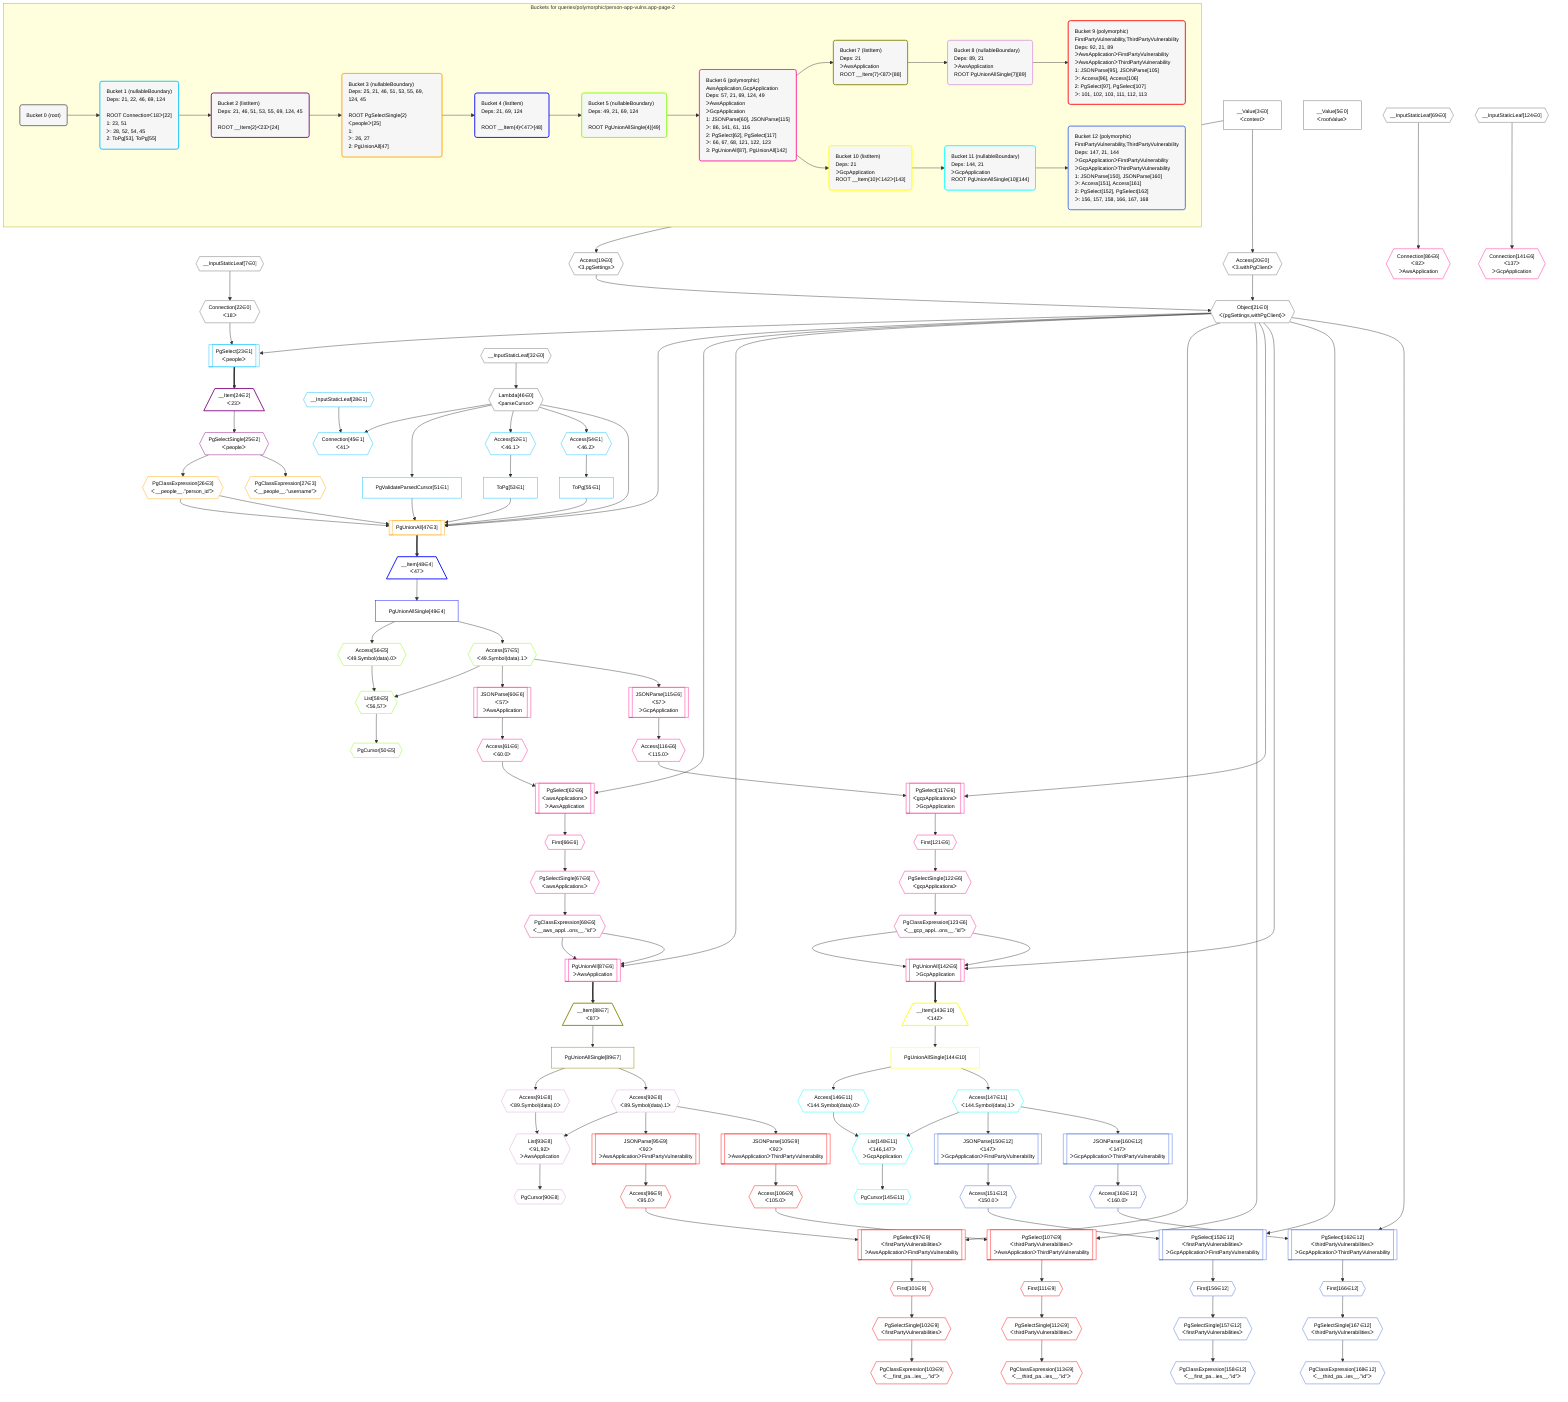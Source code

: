 %%{init: {'themeVariables': { 'fontSize': '12px'}}}%%
graph TD
    classDef path fill:#eee,stroke:#000,color:#000
    classDef plan fill:#fff,stroke-width:1px,color:#000
    classDef itemplan fill:#fff,stroke-width:2px,color:#000
    classDef unbatchedplan fill:#dff,stroke-width:1px,color:#000
    classDef sideeffectplan fill:#fcc,stroke-width:2px,color:#000
    classDef bucket fill:#f6f6f6,color:#000,stroke-width:2px,text-align:left


    %% define steps
    __Value3["__Value[3∈0]<br />ᐸcontextᐳ"]:::plan
    __Value5["__Value[5∈0]<br />ᐸrootValueᐳ"]:::plan
    __InputStaticLeaf7{{"__InputStaticLeaf[7∈0]"}}:::plan
    Access19{{"Access[19∈0]<br />ᐸ3.pgSettingsᐳ"}}:::plan
    Access20{{"Access[20∈0]<br />ᐸ3.withPgClientᐳ"}}:::plan
    Object21{{"Object[21∈0]<br />ᐸ{pgSettings,withPgClient}ᐳ"}}:::plan
    Connection22{{"Connection[22∈0]<br />ᐸ18ᐳ"}}:::plan
    PgSelect23[["PgSelect[23∈1]<br />ᐸpeopleᐳ"]]:::plan
    __Item24[/"__Item[24∈2]<br />ᐸ23ᐳ"\]:::itemplan
    PgSelectSingle25{{"PgSelectSingle[25∈2]<br />ᐸpeopleᐳ"}}:::plan
    PgClassExpression26{{"PgClassExpression[26∈3]<br />ᐸ__people__.”person_id”ᐳ"}}:::plan
    PgClassExpression27{{"PgClassExpression[27∈3]<br />ᐸ__people__.”username”ᐳ"}}:::plan
    __InputStaticLeaf28{{"__InputStaticLeaf[28∈1]"}}:::plan
    __InputStaticLeaf32{{"__InputStaticLeaf[32∈0]"}}:::plan
    Lambda46{{"Lambda[46∈0]<br />ᐸparseCursorᐳ"}}:::plan
    Connection45{{"Connection[45∈1]<br />ᐸ41ᐳ"}}:::plan
    PgValidateParsedCursor51["PgValidateParsedCursor[51∈1]"]:::plan
    Access52{{"Access[52∈1]<br />ᐸ46.1ᐳ"}}:::plan
    ToPg53["ToPg[53∈1]"]:::plan
    Access54{{"Access[54∈1]<br />ᐸ46.2ᐳ"}}:::plan
    ToPg55["ToPg[55∈1]"]:::plan
    PgUnionAll47[["PgUnionAll[47∈3]"]]:::plan
    __Item48[/"__Item[48∈4]<br />ᐸ47ᐳ"\]:::itemplan
    PgUnionAllSingle49["PgUnionAllSingle[49∈4]"]:::plan
    Access56{{"Access[56∈5]<br />ᐸ49.Symbol(data).0ᐳ"}}:::plan
    Access57{{"Access[57∈5]<br />ᐸ49.Symbol(data).1ᐳ"}}:::plan
    List58{{"List[58∈5]<br />ᐸ56,57ᐳ"}}:::plan
    PgCursor50{{"PgCursor[50∈5]"}}:::plan
    JSONParse60[["JSONParse[60∈6]<br />ᐸ57ᐳ<br />ᐳAwsApplication"]]:::plan
    Access61{{"Access[61∈6]<br />ᐸ60.0ᐳ"}}:::plan
    PgSelect62[["PgSelect[62∈6]<br />ᐸawsApplicationsᐳ<br />ᐳAwsApplication"]]:::plan
    First66{{"First[66∈6]"}}:::plan
    PgSelectSingle67{{"PgSelectSingle[67∈6]<br />ᐸawsApplicationsᐳ"}}:::plan
    PgClassExpression68{{"PgClassExpression[68∈6]<br />ᐸ__aws_appl...ons__.”id”ᐳ"}}:::plan
    __InputStaticLeaf69{{"__InputStaticLeaf[69∈0]"}}:::plan
    Connection86{{"Connection[86∈6]<br />ᐸ82ᐳ<br />ᐳAwsApplication"}}:::plan
    PgUnionAll87[["PgUnionAll[87∈6]<br />ᐳAwsApplication"]]:::plan
    __Item88[/"__Item[88∈7]<br />ᐸ87ᐳ"\]:::itemplan
    PgUnionAllSingle89["PgUnionAllSingle[89∈7]"]:::plan
    Access91{{"Access[91∈8]<br />ᐸ89.Symbol(data).0ᐳ"}}:::plan
    Access92{{"Access[92∈8]<br />ᐸ89.Symbol(data).1ᐳ"}}:::plan
    List93{{"List[93∈8]<br />ᐸ91,92ᐳ<br />ᐳAwsApplication"}}:::plan
    PgCursor90{{"PgCursor[90∈8]"}}:::plan
    JSONParse95[["JSONParse[95∈9]<br />ᐸ92ᐳ<br />ᐳAwsApplicationᐳFirstPartyVulnerability"]]:::plan
    Access96{{"Access[96∈9]<br />ᐸ95.0ᐳ"}}:::plan
    PgSelect97[["PgSelect[97∈9]<br />ᐸfirstPartyVulnerabilitiesᐳ<br />ᐳAwsApplicationᐳFirstPartyVulnerability"]]:::plan
    First101{{"First[101∈9]"}}:::plan
    PgSelectSingle102{{"PgSelectSingle[102∈9]<br />ᐸfirstPartyVulnerabilitiesᐳ"}}:::plan
    PgClassExpression103{{"PgClassExpression[103∈9]<br />ᐸ__first_pa...ies__.”id”ᐳ"}}:::plan
    JSONParse105[["JSONParse[105∈9]<br />ᐸ92ᐳ<br />ᐳAwsApplicationᐳThirdPartyVulnerability"]]:::plan
    Access106{{"Access[106∈9]<br />ᐸ105.0ᐳ"}}:::plan
    PgSelect107[["PgSelect[107∈9]<br />ᐸthirdPartyVulnerabilitiesᐳ<br />ᐳAwsApplicationᐳThirdPartyVulnerability"]]:::plan
    First111{{"First[111∈9]"}}:::plan
    PgSelectSingle112{{"PgSelectSingle[112∈9]<br />ᐸthirdPartyVulnerabilitiesᐳ"}}:::plan
    PgClassExpression113{{"PgClassExpression[113∈9]<br />ᐸ__third_pa...ies__.”id”ᐳ"}}:::plan
    JSONParse115[["JSONParse[115∈6]<br />ᐸ57ᐳ<br />ᐳGcpApplication"]]:::plan
    Access116{{"Access[116∈6]<br />ᐸ115.0ᐳ"}}:::plan
    PgSelect117[["PgSelect[117∈6]<br />ᐸgcpApplicationsᐳ<br />ᐳGcpApplication"]]:::plan
    First121{{"First[121∈6]"}}:::plan
    PgSelectSingle122{{"PgSelectSingle[122∈6]<br />ᐸgcpApplicationsᐳ"}}:::plan
    PgClassExpression123{{"PgClassExpression[123∈6]<br />ᐸ__gcp_appl...ons__.”id”ᐳ"}}:::plan
    __InputStaticLeaf124{{"__InputStaticLeaf[124∈0]"}}:::plan
    Connection141{{"Connection[141∈6]<br />ᐸ137ᐳ<br />ᐳGcpApplication"}}:::plan
    PgUnionAll142[["PgUnionAll[142∈6]<br />ᐳGcpApplication"]]:::plan
    __Item143[/"__Item[143∈10]<br />ᐸ142ᐳ"\]:::itemplan
    PgUnionAllSingle144["PgUnionAllSingle[144∈10]"]:::plan
    Access146{{"Access[146∈11]<br />ᐸ144.Symbol(data).0ᐳ"}}:::plan
    Access147{{"Access[147∈11]<br />ᐸ144.Symbol(data).1ᐳ"}}:::plan
    List148{{"List[148∈11]<br />ᐸ146,147ᐳ<br />ᐳGcpApplication"}}:::plan
    PgCursor145{{"PgCursor[145∈11]"}}:::plan
    JSONParse150[["JSONParse[150∈12]<br />ᐸ147ᐳ<br />ᐳGcpApplicationᐳFirstPartyVulnerability"]]:::plan
    Access151{{"Access[151∈12]<br />ᐸ150.0ᐳ"}}:::plan
    PgSelect152[["PgSelect[152∈12]<br />ᐸfirstPartyVulnerabilitiesᐳ<br />ᐳGcpApplicationᐳFirstPartyVulnerability"]]:::plan
    First156{{"First[156∈12]"}}:::plan
    PgSelectSingle157{{"PgSelectSingle[157∈12]<br />ᐸfirstPartyVulnerabilitiesᐳ"}}:::plan
    PgClassExpression158{{"PgClassExpression[158∈12]<br />ᐸ__first_pa...ies__.”id”ᐳ"}}:::plan
    JSONParse160[["JSONParse[160∈12]<br />ᐸ147ᐳ<br />ᐳGcpApplicationᐳThirdPartyVulnerability"]]:::plan
    Access161{{"Access[161∈12]<br />ᐸ160.0ᐳ"}}:::plan
    PgSelect162[["PgSelect[162∈12]<br />ᐸthirdPartyVulnerabilitiesᐳ<br />ᐳGcpApplicationᐳThirdPartyVulnerability"]]:::plan
    First166{{"First[166∈12]"}}:::plan
    PgSelectSingle167{{"PgSelectSingle[167∈12]<br />ᐸthirdPartyVulnerabilitiesᐳ"}}:::plan
    PgClassExpression168{{"PgClassExpression[168∈12]<br />ᐸ__third_pa...ies__.”id”ᐳ"}}:::plan

    %% plan dependencies
    __Value3 --> Access19
    __Value3 --> Access20
    Access19 & Access20 --> Object21
    __InputStaticLeaf7 --> Connection22
    Object21 & Connection22 --> PgSelect23
    PgSelect23 ==> __Item24
    __Item24 --> PgSelectSingle25
    PgSelectSingle25 --> PgClassExpression26
    PgSelectSingle25 --> PgClassExpression27
    __InputStaticLeaf32 --> Lambda46
    __InputStaticLeaf28 & Lambda46 --> Connection45
    Lambda46 --> PgValidateParsedCursor51
    Lambda46 --> Access52
    Access52 --> ToPg53
    Lambda46 --> Access54
    Access54 --> ToPg55
    Object21 & PgClassExpression26 & PgClassExpression26 & Lambda46 & PgValidateParsedCursor51 & ToPg53 & ToPg55 --> PgUnionAll47
    PgUnionAll47 ==> __Item48
    __Item48 --> PgUnionAllSingle49
    PgUnionAllSingle49 --> Access56
    PgUnionAllSingle49 --> Access57
    Access56 & Access57 --> List58
    List58 --> PgCursor50
    Access57 --> JSONParse60
    JSONParse60 --> Access61
    Object21 & Access61 --> PgSelect62
    PgSelect62 --> First66
    First66 --> PgSelectSingle67
    PgSelectSingle67 --> PgClassExpression68
    __InputStaticLeaf69 --> Connection86
    Object21 & PgClassExpression68 & PgClassExpression68 --> PgUnionAll87
    PgUnionAll87 ==> __Item88
    __Item88 --> PgUnionAllSingle89
    PgUnionAllSingle89 --> Access91
    PgUnionAllSingle89 --> Access92
    Access91 & Access92 --> List93
    List93 --> PgCursor90
    Access92 --> JSONParse95
    JSONParse95 --> Access96
    Object21 & Access96 --> PgSelect97
    PgSelect97 --> First101
    First101 --> PgSelectSingle102
    PgSelectSingle102 --> PgClassExpression103
    Access92 --> JSONParse105
    JSONParse105 --> Access106
    Object21 & Access106 --> PgSelect107
    PgSelect107 --> First111
    First111 --> PgSelectSingle112
    PgSelectSingle112 --> PgClassExpression113
    Access57 --> JSONParse115
    JSONParse115 --> Access116
    Object21 & Access116 --> PgSelect117
    PgSelect117 --> First121
    First121 --> PgSelectSingle122
    PgSelectSingle122 --> PgClassExpression123
    __InputStaticLeaf124 --> Connection141
    Object21 & PgClassExpression123 & PgClassExpression123 --> PgUnionAll142
    PgUnionAll142 ==> __Item143
    __Item143 --> PgUnionAllSingle144
    PgUnionAllSingle144 --> Access146
    PgUnionAllSingle144 --> Access147
    Access146 & Access147 --> List148
    List148 --> PgCursor145
    Access147 --> JSONParse150
    JSONParse150 --> Access151
    Object21 & Access151 --> PgSelect152
    PgSelect152 --> First156
    First156 --> PgSelectSingle157
    PgSelectSingle157 --> PgClassExpression158
    Access147 --> JSONParse160
    JSONParse160 --> Access161
    Object21 & Access161 --> PgSelect162
    PgSelect162 --> First166
    First166 --> PgSelectSingle167
    PgSelectSingle167 --> PgClassExpression168

    subgraph "Buckets for queries/polymorphic/person-app-vulns.app-page-2"
    Bucket0("Bucket 0 (root)"):::bucket
    classDef bucket0 stroke:#696969
    class Bucket0,__Value3,__Value5,__InputStaticLeaf7,Access19,Access20,Object21,Connection22,__InputStaticLeaf32,Lambda46,__InputStaticLeaf69,__InputStaticLeaf124 bucket0
    Bucket1("Bucket 1 (nullableBoundary)<br />Deps: 21, 22, 46, 69, 124<br /><br />ROOT Connectionᐸ18ᐳ[22]<br />1: 23, 51<br />ᐳ: 28, 52, 54, 45<br />2: ToPg[53], ToPg[55]"):::bucket
    classDef bucket1 stroke:#00bfff
    class Bucket1,PgSelect23,__InputStaticLeaf28,Connection45,PgValidateParsedCursor51,Access52,ToPg53,Access54,ToPg55 bucket1
    Bucket2("Bucket 2 (listItem)<br />Deps: 21, 46, 51, 53, 55, 69, 124, 45<br /><br />ROOT __Item{2}ᐸ23ᐳ[24]"):::bucket
    classDef bucket2 stroke:#7f007f
    class Bucket2,__Item24,PgSelectSingle25 bucket2
    Bucket3("Bucket 3 (nullableBoundary)<br />Deps: 25, 21, 46, 51, 53, 55, 69, 124, 45<br /><br />ROOT PgSelectSingle{2}ᐸpeopleᐳ[25]<br />1: <br />ᐳ: 26, 27<br />2: PgUnionAll[47]"):::bucket
    classDef bucket3 stroke:#ffa500
    class Bucket3,PgClassExpression26,PgClassExpression27,PgUnionAll47 bucket3
    Bucket4("Bucket 4 (listItem)<br />Deps: 21, 69, 124<br /><br />ROOT __Item{4}ᐸ47ᐳ[48]"):::bucket
    classDef bucket4 stroke:#0000ff
    class Bucket4,__Item48,PgUnionAllSingle49 bucket4
    Bucket5("Bucket 5 (nullableBoundary)<br />Deps: 49, 21, 69, 124<br /><br />ROOT PgUnionAllSingle{4}[49]"):::bucket
    classDef bucket5 stroke:#7fff00
    class Bucket5,PgCursor50,Access56,Access57,List58 bucket5
    Bucket6("Bucket 6 (polymorphic)<br />AwsApplication,GcpApplication<br />Deps: 57, 21, 69, 124, 49<br />ᐳAwsApplication<br />ᐳGcpApplication<br />1: JSONParse[60], JSONParse[115]<br />ᐳ: 86, 141, 61, 116<br />2: PgSelect[62], PgSelect[117]<br />ᐳ: 66, 67, 68, 121, 122, 123<br />3: PgUnionAll[87], PgUnionAll[142]"):::bucket
    classDef bucket6 stroke:#ff1493
    class Bucket6,JSONParse60,Access61,PgSelect62,First66,PgSelectSingle67,PgClassExpression68,Connection86,PgUnionAll87,JSONParse115,Access116,PgSelect117,First121,PgSelectSingle122,PgClassExpression123,Connection141,PgUnionAll142 bucket6
    Bucket7("Bucket 7 (listItem)<br />Deps: 21<br />ᐳAwsApplication<br />ROOT __Item{7}ᐸ87ᐳ[88]"):::bucket
    classDef bucket7 stroke:#808000
    class Bucket7,__Item88,PgUnionAllSingle89 bucket7
    Bucket8("Bucket 8 (nullableBoundary)<br />Deps: 89, 21<br />ᐳAwsApplication<br />ROOT PgUnionAllSingle{7}[89]"):::bucket
    classDef bucket8 stroke:#dda0dd
    class Bucket8,PgCursor90,Access91,Access92,List93 bucket8
    Bucket9("Bucket 9 (polymorphic)<br />FirstPartyVulnerability,ThirdPartyVulnerability<br />Deps: 92, 21, 89<br />ᐳAwsApplicationᐳFirstPartyVulnerability<br />ᐳAwsApplicationᐳThirdPartyVulnerability<br />1: JSONParse[95], JSONParse[105]<br />ᐳ: Access[96], Access[106]<br />2: PgSelect[97], PgSelect[107]<br />ᐳ: 101, 102, 103, 111, 112, 113"):::bucket
    classDef bucket9 stroke:#ff0000
    class Bucket9,JSONParse95,Access96,PgSelect97,First101,PgSelectSingle102,PgClassExpression103,JSONParse105,Access106,PgSelect107,First111,PgSelectSingle112,PgClassExpression113 bucket9
    Bucket10("Bucket 10 (listItem)<br />Deps: 21<br />ᐳGcpApplication<br />ROOT __Item{10}ᐸ142ᐳ[143]"):::bucket
    classDef bucket10 stroke:#ffff00
    class Bucket10,__Item143,PgUnionAllSingle144 bucket10
    Bucket11("Bucket 11 (nullableBoundary)<br />Deps: 144, 21<br />ᐳGcpApplication<br />ROOT PgUnionAllSingle{10}[144]"):::bucket
    classDef bucket11 stroke:#00ffff
    class Bucket11,PgCursor145,Access146,Access147,List148 bucket11
    Bucket12("Bucket 12 (polymorphic)<br />FirstPartyVulnerability,ThirdPartyVulnerability<br />Deps: 147, 21, 144<br />ᐳGcpApplicationᐳFirstPartyVulnerability<br />ᐳGcpApplicationᐳThirdPartyVulnerability<br />1: JSONParse[150], JSONParse[160]<br />ᐳ: Access[151], Access[161]<br />2: PgSelect[152], PgSelect[162]<br />ᐳ: 156, 157, 158, 166, 167, 168"):::bucket
    classDef bucket12 stroke:#4169e1
    class Bucket12,JSONParse150,Access151,PgSelect152,First156,PgSelectSingle157,PgClassExpression158,JSONParse160,Access161,PgSelect162,First166,PgSelectSingle167,PgClassExpression168 bucket12
    Bucket0 --> Bucket1
    Bucket1 --> Bucket2
    Bucket2 --> Bucket3
    Bucket3 --> Bucket4
    Bucket4 --> Bucket5
    Bucket5 --> Bucket6
    Bucket6 --> Bucket7 & Bucket10
    Bucket7 --> Bucket8
    Bucket8 --> Bucket9
    Bucket10 --> Bucket11
    Bucket11 --> Bucket12
    end